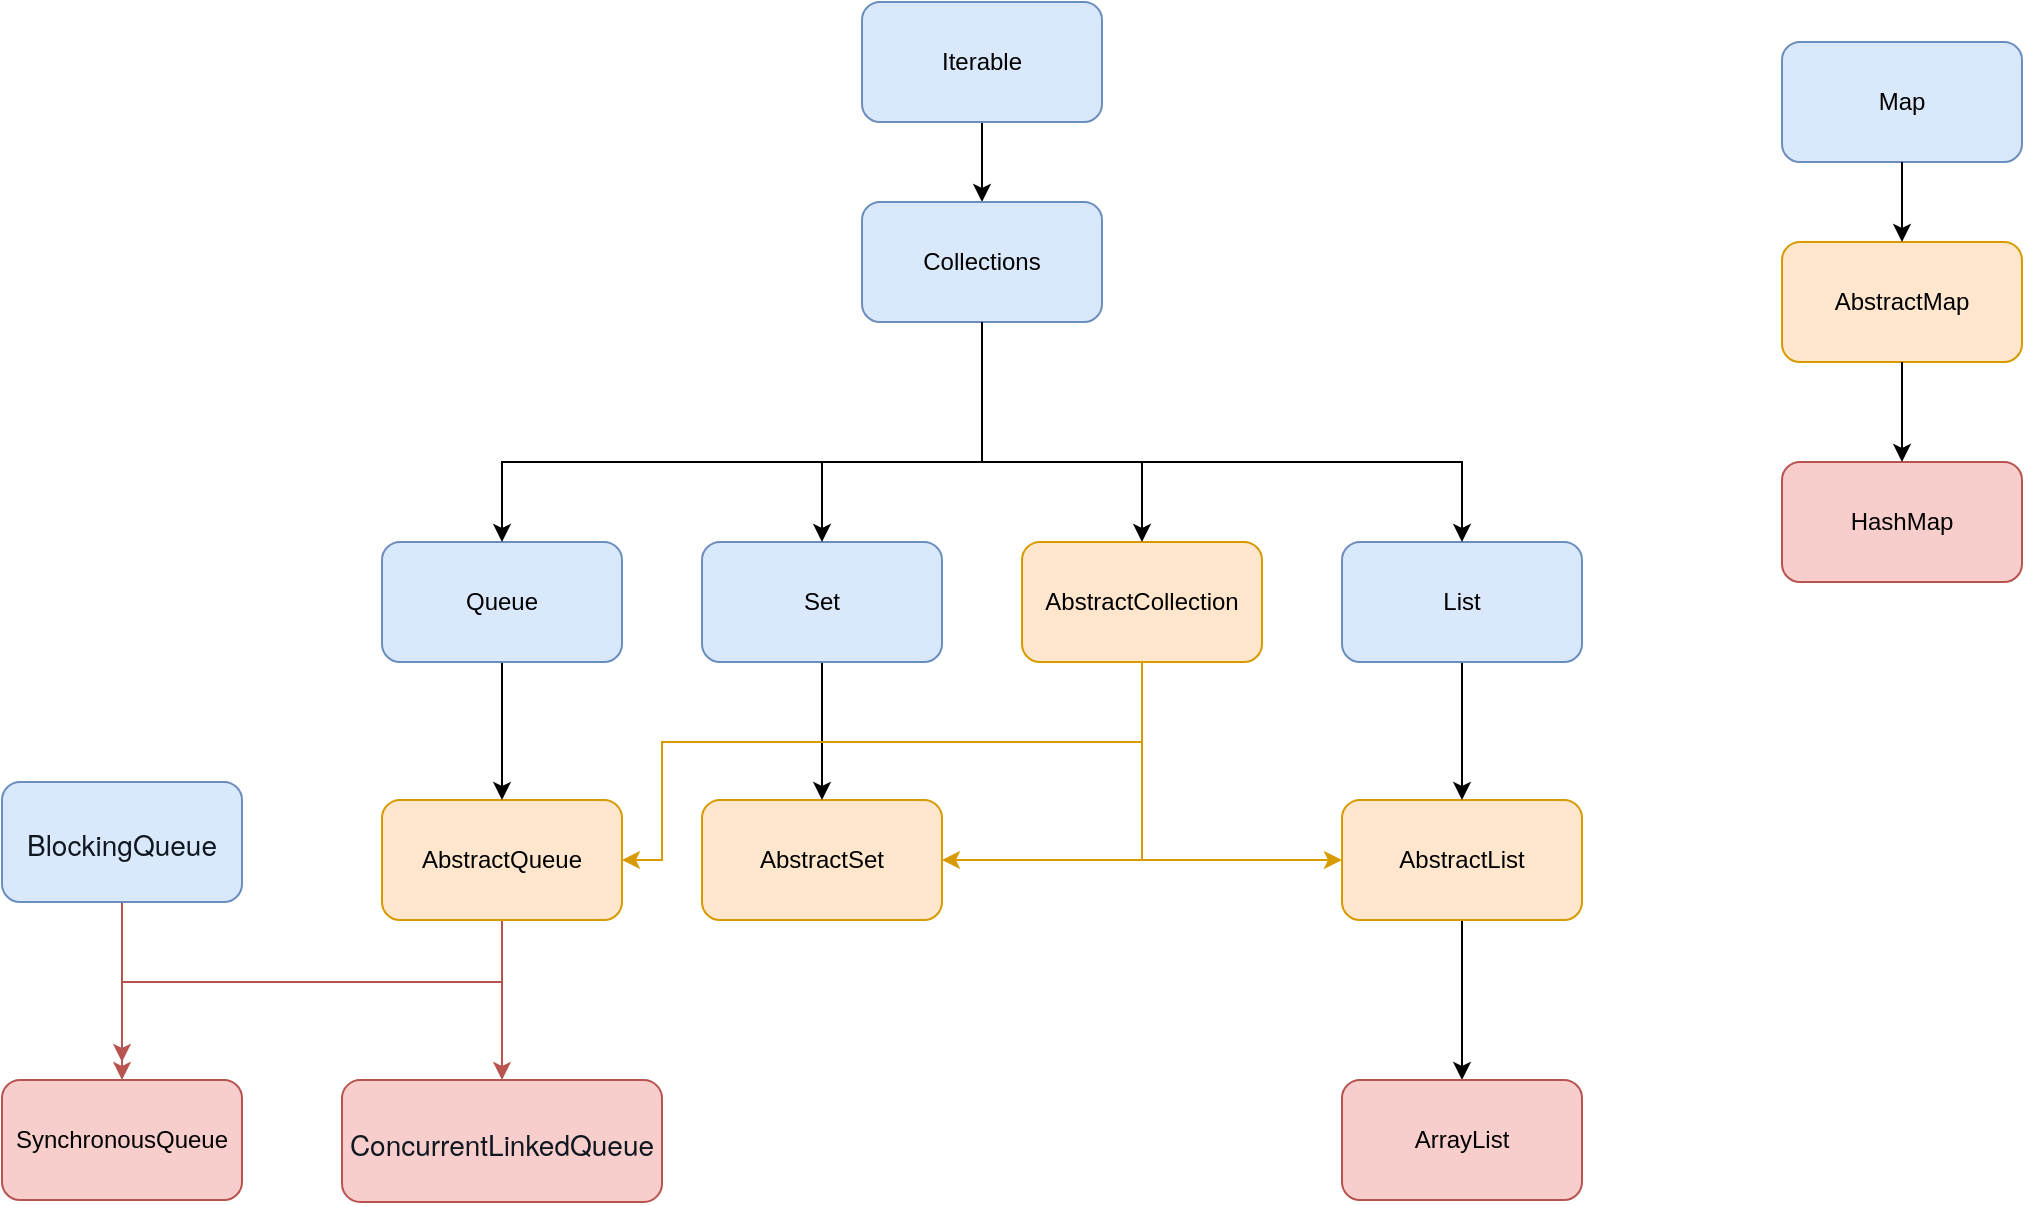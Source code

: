 <mxfile version="14.4.2" type="github">
  <diagram id="dYx4Rj2eQahYWP09Eri4" name="Page-1">
    <mxGraphModel dx="2893" dy="2300" grid="1" gridSize="10" guides="1" tooltips="1" connect="1" arrows="1" fold="1" page="1" pageScale="1" pageWidth="827" pageHeight="1169" math="0" shadow="0">
      <root>
        <mxCell id="0" />
        <mxCell id="1" parent="0" />
        <mxCell id="_T7ckmJpyFO9h24dA1C--39" value="" style="group" vertex="1" connectable="0" parent="1">
          <mxGeometry x="380" y="-1130" width="120" height="270" as="geometry" />
        </mxCell>
        <mxCell id="_T7ckmJpyFO9h24dA1C--15" value="Map" style="rounded=1;whiteSpace=wrap;html=1;fillColor=#dae8fc;strokeColor=#6c8ebf;" vertex="1" parent="_T7ckmJpyFO9h24dA1C--39">
          <mxGeometry width="120" height="60" as="geometry" />
        </mxCell>
        <mxCell id="_T7ckmJpyFO9h24dA1C--16" value="AbstractMap" style="whiteSpace=wrap;html=1;rounded=1;strokeColor=#d79b00;fillColor=#ffe6cc;" vertex="1" parent="_T7ckmJpyFO9h24dA1C--39">
          <mxGeometry y="100" width="120" height="60" as="geometry" />
        </mxCell>
        <mxCell id="_T7ckmJpyFO9h24dA1C--17" value="" style="edgeStyle=orthogonalEdgeStyle;rounded=0;orthogonalLoop=1;jettySize=auto;html=1;" edge="1" parent="_T7ckmJpyFO9h24dA1C--39" source="_T7ckmJpyFO9h24dA1C--15" target="_T7ckmJpyFO9h24dA1C--16">
          <mxGeometry relative="1" as="geometry" />
        </mxCell>
        <mxCell id="_T7ckmJpyFO9h24dA1C--18" value="HashMap" style="whiteSpace=wrap;html=1;rounded=1;strokeColor=#b85450;fillColor=#f8cecc;" vertex="1" parent="_T7ckmJpyFO9h24dA1C--39">
          <mxGeometry y="210" width="120" height="60" as="geometry" />
        </mxCell>
        <mxCell id="_T7ckmJpyFO9h24dA1C--19" value="" style="edgeStyle=orthogonalEdgeStyle;rounded=0;orthogonalLoop=1;jettySize=auto;html=1;" edge="1" parent="_T7ckmJpyFO9h24dA1C--39" source="_T7ckmJpyFO9h24dA1C--16" target="_T7ckmJpyFO9h24dA1C--18">
          <mxGeometry relative="1" as="geometry" />
        </mxCell>
        <mxCell id="_T7ckmJpyFO9h24dA1C--42" style="edgeStyle=orthogonalEdgeStyle;rounded=0;orthogonalLoop=1;jettySize=auto;html=1;exitX=0.5;exitY=1;exitDx=0;exitDy=0;entryX=0.5;entryY=0;entryDx=0;entryDy=0;" edge="1" parent="1" source="_T7ckmJpyFO9h24dA1C--40" target="_T7ckmJpyFO9h24dA1C--2">
          <mxGeometry relative="1" as="geometry" />
        </mxCell>
        <mxCell id="_T7ckmJpyFO9h24dA1C--40" value="Iterable" style="whiteSpace=wrap;html=1;rounded=1;fontStyle=0;strokeColor=#6c8ebf;fillColor=#dae8fc;" vertex="1" parent="1">
          <mxGeometry x="-80" y="-1150" width="120" height="60" as="geometry" />
        </mxCell>
        <mxCell id="_T7ckmJpyFO9h24dA1C--35" style="edgeStyle=orthogonalEdgeStyle;rounded=0;orthogonalLoop=1;jettySize=auto;html=1;exitX=0.5;exitY=1;exitDx=0;exitDy=0;fillColor=#ffe6cc;strokeColor=#d79b00;entryX=0;entryY=0.5;entryDx=0;entryDy=0;" edge="1" parent="1" source="_T7ckmJpyFO9h24dA1C--20" target="_T7ckmJpyFO9h24dA1C--25">
          <mxGeometry x="-320" y="-1050" as="geometry">
            <mxPoint x="150" y="-721" as="targetPoint" />
            <Array as="points">
              <mxPoint x="60" y="-721" />
            </Array>
          </mxGeometry>
        </mxCell>
        <mxCell id="_T7ckmJpyFO9h24dA1C--20" value="AbstractCollection" style="whiteSpace=wrap;html=1;rounded=1;fontStyle=0;strokeColor=#d79b00;fillColor=#ffe6cc;" vertex="1" parent="1">
          <mxGeometry y="-880" width="120" height="60" as="geometry" />
        </mxCell>
        <mxCell id="_T7ckmJpyFO9h24dA1C--21" value="" style="edgeStyle=orthogonalEdgeStyle;rounded=0;orthogonalLoop=1;jettySize=auto;html=1;" edge="1" parent="1" source="_T7ckmJpyFO9h24dA1C--2" target="_T7ckmJpyFO9h24dA1C--20">
          <mxGeometry x="-320" y="-1050" as="geometry">
            <Array as="points">
              <mxPoint x="-20" y="-920" />
              <mxPoint x="60" y="-920" />
            </Array>
          </mxGeometry>
        </mxCell>
        <mxCell id="_T7ckmJpyFO9h24dA1C--22" value="AbstractSet" style="whiteSpace=wrap;html=1;rounded=1;fontStyle=0;strokeColor=#d79b00;fillColor=#ffe6cc;" vertex="1" parent="1">
          <mxGeometry x="-160" y="-751" width="120" height="60" as="geometry" />
        </mxCell>
        <mxCell id="_T7ckmJpyFO9h24dA1C--37" style="edgeStyle=orthogonalEdgeStyle;rounded=0;orthogonalLoop=1;jettySize=auto;html=1;exitX=0.5;exitY=1;exitDx=0;exitDy=0;entryX=1;entryY=0.5;entryDx=0;entryDy=0;fillColor=#ffe6cc;strokeColor=#d79b00;" edge="1" parent="1" source="_T7ckmJpyFO9h24dA1C--20" target="_T7ckmJpyFO9h24dA1C--22">
          <mxGeometry x="-320" y="-1050" as="geometry" />
        </mxCell>
        <mxCell id="_T7ckmJpyFO9h24dA1C--23" value="" style="edgeStyle=orthogonalEdgeStyle;rounded=0;orthogonalLoop=1;jettySize=auto;html=1;" edge="1" parent="1" source="_T7ckmJpyFO9h24dA1C--3" target="_T7ckmJpyFO9h24dA1C--22">
          <mxGeometry x="-320" y="-1050" as="geometry" />
        </mxCell>
        <mxCell id="_T7ckmJpyFO9h24dA1C--44" value="" style="edgeStyle=orthogonalEdgeStyle;rounded=0;orthogonalLoop=1;jettySize=auto;html=1;" edge="1" parent="1" source="_T7ckmJpyFO9h24dA1C--25" target="_T7ckmJpyFO9h24dA1C--43">
          <mxGeometry relative="1" as="geometry" />
        </mxCell>
        <mxCell id="_T7ckmJpyFO9h24dA1C--25" value="AbstractList" style="whiteSpace=wrap;html=1;rounded=1;fontStyle=0;strokeColor=#d79b00;fillColor=#ffe6cc;" vertex="1" parent="1">
          <mxGeometry x="160" y="-751" width="120" height="60" as="geometry" />
        </mxCell>
        <mxCell id="_T7ckmJpyFO9h24dA1C--26" value="" style="edgeStyle=orthogonalEdgeStyle;rounded=0;orthogonalLoop=1;jettySize=auto;html=1;" edge="1" parent="1" source="_T7ckmJpyFO9h24dA1C--8" target="_T7ckmJpyFO9h24dA1C--25">
          <mxGeometry x="-320" y="-1050" as="geometry" />
        </mxCell>
        <mxCell id="_T7ckmJpyFO9h24dA1C--47" value="" style="edgeStyle=orthogonalEdgeStyle;rounded=0;orthogonalLoop=1;jettySize=auto;html=1;fillColor=#f8cecc;strokeColor=#b85450;" edge="1" parent="1" source="_T7ckmJpyFO9h24dA1C--28" target="_T7ckmJpyFO9h24dA1C--46">
          <mxGeometry relative="1" as="geometry">
            <Array as="points">
              <mxPoint x="-260" y="-660" />
              <mxPoint x="-450" y="-660" />
            </Array>
          </mxGeometry>
        </mxCell>
        <mxCell id="_T7ckmJpyFO9h24dA1C--54" value="" style="edgeStyle=orthogonalEdgeStyle;rounded=0;orthogonalLoop=1;jettySize=auto;html=1;fillColor=#f8cecc;strokeColor=#b85450;" edge="1" parent="1" source="_T7ckmJpyFO9h24dA1C--28" target="_T7ckmJpyFO9h24dA1C--53">
          <mxGeometry relative="1" as="geometry" />
        </mxCell>
        <mxCell id="_T7ckmJpyFO9h24dA1C--28" value="AbstractQueue" style="whiteSpace=wrap;html=1;rounded=1;fontStyle=0;strokeColor=#d79b00;fillColor=#ffe6cc;" vertex="1" parent="1">
          <mxGeometry x="-320" y="-751" width="120" height="60" as="geometry" />
        </mxCell>
        <mxCell id="_T7ckmJpyFO9h24dA1C--33" style="edgeStyle=orthogonalEdgeStyle;rounded=0;orthogonalLoop=1;jettySize=auto;html=1;fillColor=#ffe6cc;strokeColor=#d79b00;" edge="1" parent="1" source="_T7ckmJpyFO9h24dA1C--20">
          <mxGeometry x="-320" y="-1050" as="geometry">
            <mxPoint x="-200" y="-721" as="targetPoint" />
            <Array as="points">
              <mxPoint x="60" y="-780" />
              <mxPoint x="-180" y="-780" />
              <mxPoint x="-180" y="-721" />
            </Array>
          </mxGeometry>
        </mxCell>
        <mxCell id="_T7ckmJpyFO9h24dA1C--2" value="Collections" style="rounded=1;whiteSpace=wrap;html=1;fillColor=#dae8fc;strokeColor=#6c8ebf;fontStyle=0" vertex="1" parent="1">
          <mxGeometry x="-80" y="-1050" width="120" height="60" as="geometry" />
        </mxCell>
        <mxCell id="_T7ckmJpyFO9h24dA1C--3" value="Set" style="whiteSpace=wrap;html=1;rounded=1;strokeColor=#6c8ebf;fillColor=#dae8fc;fontStyle=0" vertex="1" parent="1">
          <mxGeometry x="-160" y="-880" width="120" height="60" as="geometry" />
        </mxCell>
        <mxCell id="_T7ckmJpyFO9h24dA1C--4" value="" style="edgeStyle=orthogonalEdgeStyle;rounded=0;orthogonalLoop=1;jettySize=auto;html=1;fontStyle=4" edge="1" parent="1" source="_T7ckmJpyFO9h24dA1C--2" target="_T7ckmJpyFO9h24dA1C--3">
          <mxGeometry x="-160" y="-1010" as="geometry">
            <Array as="points">
              <mxPoint x="-20" y="-920" />
              <mxPoint x="-100" y="-920" />
            </Array>
          </mxGeometry>
        </mxCell>
        <mxCell id="_T7ckmJpyFO9h24dA1C--8" value="List" style="whiteSpace=wrap;html=1;rounded=1;strokeColor=#6c8ebf;fillColor=#dae8fc;fontStyle=0" vertex="1" parent="1">
          <mxGeometry x="160" y="-880" width="120" height="60" as="geometry" />
        </mxCell>
        <mxCell id="_T7ckmJpyFO9h24dA1C--10" value="" style="edgeStyle=orthogonalEdgeStyle;rounded=0;orthogonalLoop=1;jettySize=auto;html=1;fontStyle=4" edge="1" parent="1" source="_T7ckmJpyFO9h24dA1C--2" target="_T7ckmJpyFO9h24dA1C--8">
          <mxGeometry x="-160" y="-1010" as="geometry">
            <Array as="points">
              <mxPoint x="-20" y="-920" />
              <mxPoint x="220" y="-920" />
            </Array>
          </mxGeometry>
        </mxCell>
        <mxCell id="_T7ckmJpyFO9h24dA1C--32" value="" style="edgeStyle=orthogonalEdgeStyle;rounded=0;orthogonalLoop=1;jettySize=auto;html=1;" edge="1" parent="1" source="_T7ckmJpyFO9h24dA1C--11" target="_T7ckmJpyFO9h24dA1C--28">
          <mxGeometry x="-320" y="-1050" as="geometry" />
        </mxCell>
        <mxCell id="_T7ckmJpyFO9h24dA1C--11" value="Queue" style="whiteSpace=wrap;html=1;rounded=1;strokeColor=#6c8ebf;fillColor=#dae8fc;fontStyle=0" vertex="1" parent="1">
          <mxGeometry x="-320" y="-880" width="120" height="60" as="geometry" />
        </mxCell>
        <mxCell id="_T7ckmJpyFO9h24dA1C--12" value="" style="edgeStyle=orthogonalEdgeStyle;rounded=0;orthogonalLoop=1;jettySize=auto;html=1;fontStyle=4" edge="1" parent="1" source="_T7ckmJpyFO9h24dA1C--2" target="_T7ckmJpyFO9h24dA1C--11">
          <mxGeometry x="-160" y="-1010" as="geometry">
            <Array as="points">
              <mxPoint x="-20" y="-920" />
              <mxPoint x="-260" y="-920" />
            </Array>
          </mxGeometry>
        </mxCell>
        <mxCell id="_T7ckmJpyFO9h24dA1C--43" value="ArrayList" style="whiteSpace=wrap;html=1;rounded=1;fontStyle=0;strokeColor=#b85450;fillColor=#f8cecc;" vertex="1" parent="1">
          <mxGeometry x="160" y="-611" width="120" height="60" as="geometry" />
        </mxCell>
        <mxCell id="_T7ckmJpyFO9h24dA1C--46" value="SynchronousQueue" style="whiteSpace=wrap;html=1;rounded=1;fontStyle=0;strokeColor=#b85450;fillColor=#f8cecc;" vertex="1" parent="1">
          <mxGeometry x="-510" y="-611" width="120" height="60" as="geometry" />
        </mxCell>
        <mxCell id="_T7ckmJpyFO9h24dA1C--51" style="edgeStyle=orthogonalEdgeStyle;rounded=0;orthogonalLoop=1;jettySize=auto;html=1;exitX=0.5;exitY=1;exitDx=0;exitDy=0;fillColor=#f8cecc;strokeColor=#b85450;" edge="1" parent="1" source="_T7ckmJpyFO9h24dA1C--50">
          <mxGeometry relative="1" as="geometry">
            <mxPoint x="-450" y="-620" as="targetPoint" />
            <Array as="points">
              <mxPoint x="-450" y="-630" />
              <mxPoint x="-450" y="-630" />
            </Array>
          </mxGeometry>
        </mxCell>
        <mxCell id="_T7ckmJpyFO9h24dA1C--50" value="&lt;p class=&quot;p1&quot; style=&quot;margin: 0px ; font-stretch: normal ; font-size: 14px ; line-height: normal ; font-family: &amp;#34;helvetica neue&amp;#34; ; color: rgb(15 , 23 , 33)&quot;&gt;BlockingQueue&lt;/p&gt;" style="rounded=1;whiteSpace=wrap;html=1;fillColor=#dae8fc;strokeColor=#6c8ebf;" vertex="1" parent="1">
          <mxGeometry x="-510" y="-760" width="120" height="60" as="geometry" />
        </mxCell>
        <mxCell id="_T7ckmJpyFO9h24dA1C--53" value="&lt;p class=&quot;p1&quot; style=&quot;margin: 0px ; font-stretch: normal ; font-size: 14px ; line-height: normal ; font-family: &amp;#34;helvetica neue&amp;#34; ; color: rgb(15 , 23 , 33)&quot;&gt;ConcurrentLinkedQueue&lt;/p&gt;" style="whiteSpace=wrap;html=1;rounded=1;fontStyle=0;strokeColor=#b85450;fillColor=#f8cecc;" vertex="1" parent="1">
          <mxGeometry x="-340" y="-611" width="160" height="61" as="geometry" />
        </mxCell>
      </root>
    </mxGraphModel>
  </diagram>
</mxfile>
